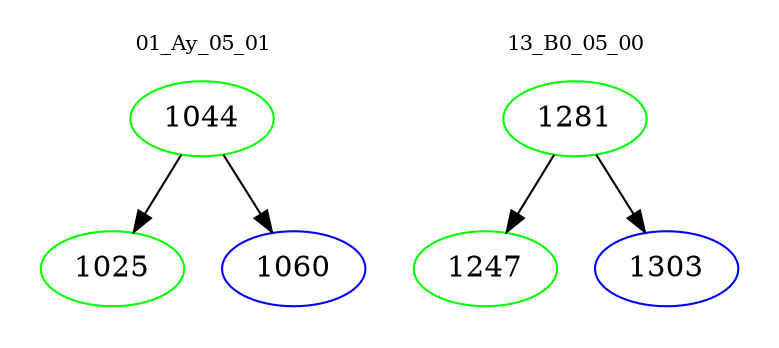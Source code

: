 digraph{
subgraph cluster_0 {
color = white
label = "01_Ay_05_01";
fontsize=10;
T0_1044 [label="1044", color="green"]
T0_1044 -> T0_1025 [color="black"]
T0_1025 [label="1025", color="green"]
T0_1044 -> T0_1060 [color="black"]
T0_1060 [label="1060", color="blue"]
}
subgraph cluster_1 {
color = white
label = "13_B0_05_00";
fontsize=10;
T1_1281 [label="1281", color="green"]
T1_1281 -> T1_1247 [color="black"]
T1_1247 [label="1247", color="green"]
T1_1281 -> T1_1303 [color="black"]
T1_1303 [label="1303", color="blue"]
}
}
